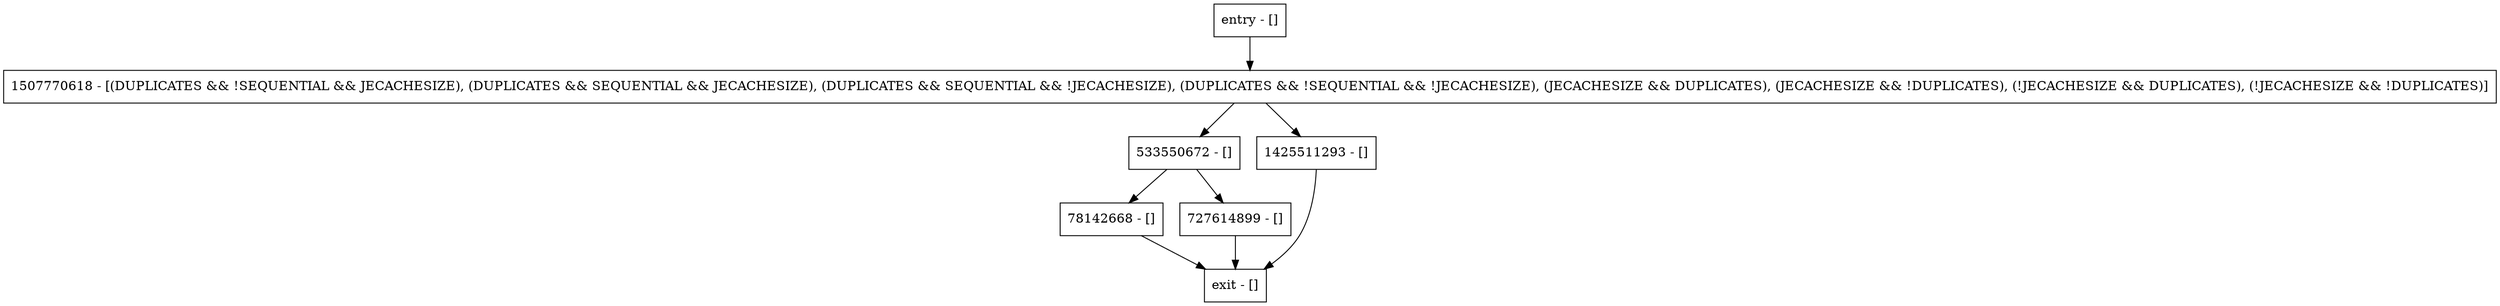 digraph getKey {
node [shape=record];
entry [label="entry - []"];
exit [label="exit - []"];
533550672 [label="533550672 - []"];
78142668 [label="78142668 - []"];
1507770618 [label="1507770618 - [(DUPLICATES && !SEQUENTIAL && JECACHESIZE), (DUPLICATES && SEQUENTIAL && JECACHESIZE), (DUPLICATES && SEQUENTIAL && !JECACHESIZE), (DUPLICATES && !SEQUENTIAL && !JECACHESIZE), (JECACHESIZE && DUPLICATES), (JECACHESIZE && !DUPLICATES), (!JECACHESIZE && DUPLICATES), (!JECACHESIZE && !DUPLICATES)]"];
1425511293 [label="1425511293 - []"];
727614899 [label="727614899 - []"];
entry;
exit;
entry -> 1507770618;
533550672 -> 78142668;
533550672 -> 727614899;
78142668 -> exit;
1507770618 -> 533550672;
1507770618 -> 1425511293;
1425511293 -> exit;
727614899 -> exit;
}
